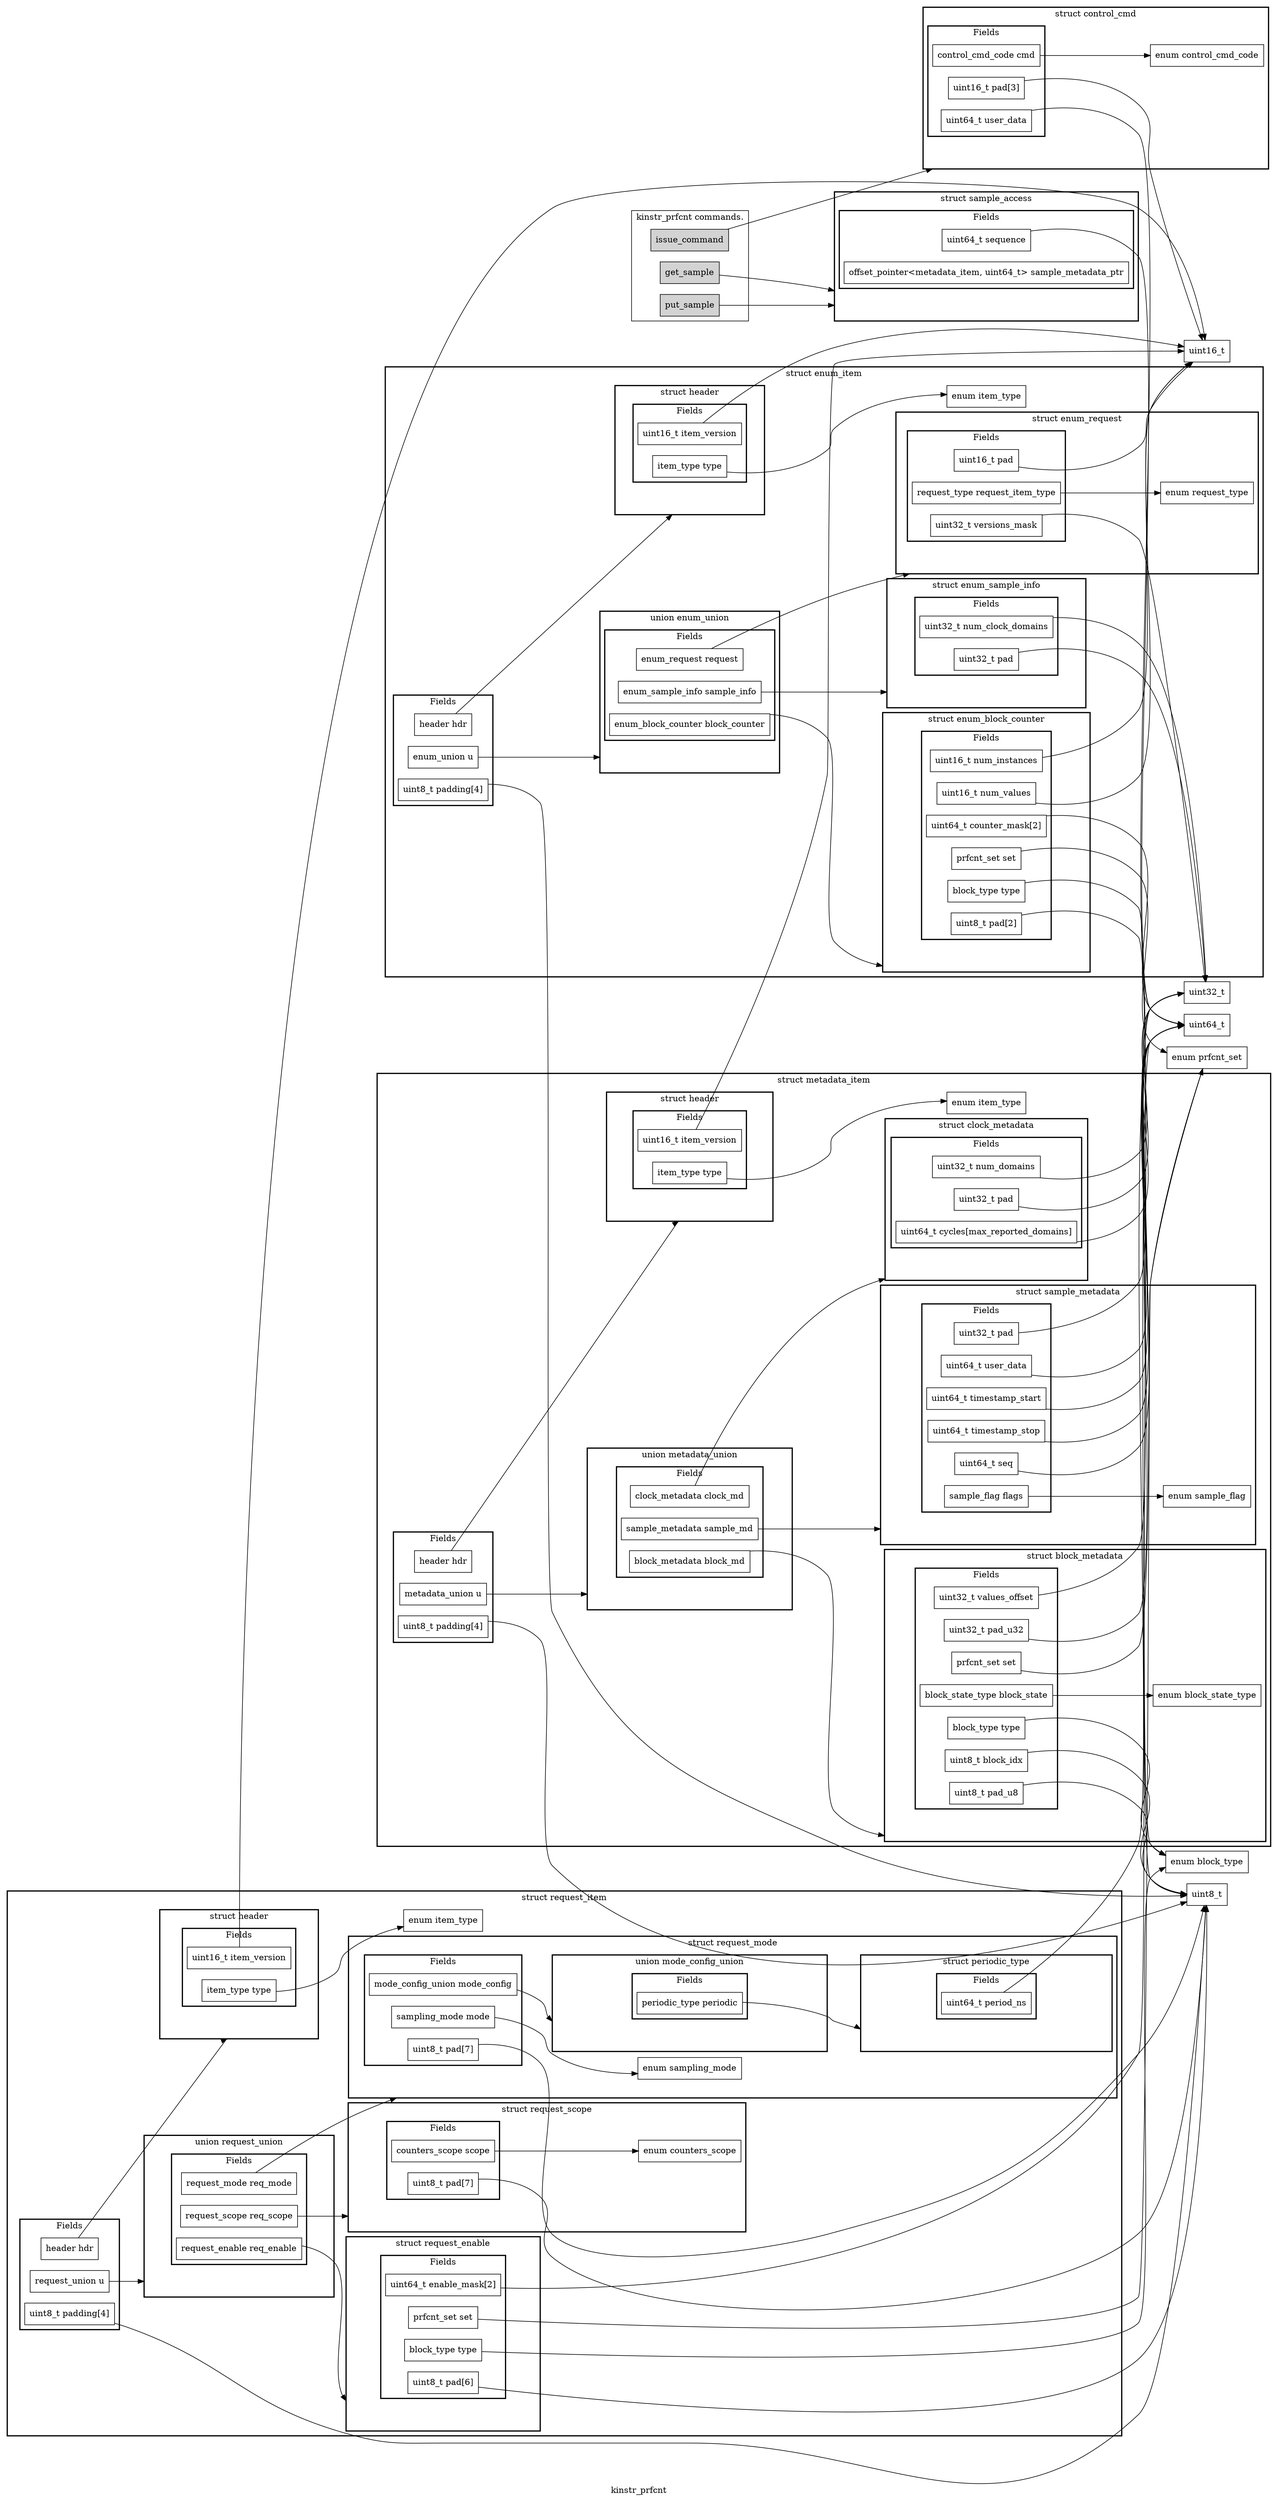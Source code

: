 digraph G {
    compound=true;
    label="kinstr_prfcnt";
    node [shape=box];
    rankdir=LR;

    subgraph cluster_commands {
        node [shape=box, style=filled, fillcolor=lightgrey];

        label="kinstr_prfcnt commands."
        command_issue_command [label=issue_command];
        command_get_sample [label=get_sample];
        command_put_sample [label=put_sample];
    }

    enum_block_type [label="enum block_type"];
    enum_prfcnt_set [label="enum prfcnt_set"];
    subgraph cluster_enum_item {
        label="struct enum_item"
        graph [style=bold]

        // Invisible node to connect other fields with this type.
        compound_enum_item [style=invis];

        // Inner types defined in this struct.
        enum_enum_item_item_type [label="enum item_type"];
        subgraph cluster_enum_item_header {
            label="struct header"
            graph [style=bold]

            // Invisible node to connect other fields with this type.
            compound_enum_item_header [style=invis];

            // Inner types defined in this struct.

            subgraph cluster_fields_enum_item_header
            {
                label="Fields";
                enum_item_header_type [label="item_type type"];
                enum_item_header_item_version [label="uint16_t item_version"];
            }
        }
        subgraph cluster_enum_item_enum_block_counter {
            label="struct enum_block_counter"
            graph [style=bold]

            // Invisible node to connect other fields with this type.
            compound_enum_item_enum_block_counter [style=invis];

            // Inner types defined in this struct.

            subgraph cluster_fields_enum_item_enum_block_counter
            {
                label="Fields";
                enum_item_enum_block_counter_type [label="block_type type"];
                enum_item_enum_block_counter_set [label="prfcnt_set set"];
                enum_item_enum_block_counter_pad [label="uint8_t pad[2]"];
                enum_item_enum_block_counter_num_instances [label="uint16_t num_instances"];
                enum_item_enum_block_counter_num_values [label="uint16_t num_values"];
                enum_item_enum_block_counter_counter_mask [label="uint64_t counter_mask[2]"];
            }
        }
        subgraph cluster_enum_item_enum_request {
            label="struct enum_request"
            graph [style=bold]

            // Invisible node to connect other fields with this type.
            compound_enum_item_enum_request [style=invis];

            // Inner types defined in this struct.
            enum_enum_item_enum_request_request_type [label="enum request_type"];

            subgraph cluster_fields_enum_item_enum_request
            {
                label="Fields";
                enum_item_enum_request_request_item_type [label="request_type request_item_type"];
                enum_item_enum_request_pad [label="uint16_t pad"];
                enum_item_enum_request_versions_mask [label="uint32_t versions_mask"];
            }
        }
        subgraph cluster_enum_item_enum_sample_info {
            label="struct enum_sample_info"
            graph [style=bold]

            // Invisible node to connect other fields with this type.
            compound_enum_item_enum_sample_info [style=invis];

            // Inner types defined in this struct.

            subgraph cluster_fields_enum_item_enum_sample_info
            {
                label="Fields";
                enum_item_enum_sample_info_num_clock_domains [label="uint32_t num_clock_domains"];
                enum_item_enum_sample_info_pad [label="uint32_t pad"];
            }
        }
        subgraph cluster_enum_item_enum_union {
            label="union enum_union"
            graph [style=bold]

            // Invisible node to connect other fields with this type.
            compound_enum_item_enum_union [style=invis];

            // Inner types defined in this union.

            subgraph cluster_fields_enum_item_enum_union
            {
                label="Fields";
                enum_item_enum_union_block_counter [label="enum_block_counter block_counter"];
                enum_item_enum_union_request [label="enum_request request"];
                enum_item_enum_union_sample_info [label="enum_sample_info sample_info"];
            }
        }

        subgraph cluster_fields_enum_item
        {
            label="Fields";
            enum_item_hdr [label="header hdr"];
            enum_item_padding [label="uint8_t padding[4]"];
            enum_item_u [label="enum_union u"];
        }
    }
    subgraph cluster_metadata_item {
        label="struct metadata_item"
        graph [style=bold]

        // Invisible node to connect other fields with this type.
        compound_metadata_item [style=invis];

        // Inner types defined in this struct.
        enum_metadata_item_item_type [label="enum item_type"];
        subgraph cluster_metadata_item_header {
            label="struct header"
            graph [style=bold]

            // Invisible node to connect other fields with this type.
            compound_metadata_item_header [style=invis];

            // Inner types defined in this struct.

            subgraph cluster_fields_metadata_item_header
            {
                label="Fields";
                metadata_item_header_type [label="item_type type"];
                metadata_item_header_item_version [label="uint16_t item_version"];
            }
        }
        subgraph cluster_metadata_item_block_metadata {
            label="struct block_metadata"
            graph [style=bold]

            // Invisible node to connect other fields with this type.
            compound_metadata_item_block_metadata [style=invis];

            // Inner types defined in this struct.
            enum_metadata_item_block_metadata_block_state_type [label="enum block_state_type"];

            subgraph cluster_fields_metadata_item_block_metadata
            {
                label="Fields";
                metadata_item_block_metadata_type [label="block_type type"];
                metadata_item_block_metadata_block_idx [label="uint8_t block_idx"];
                metadata_item_block_metadata_set [label="prfcnt_set set"];
                metadata_item_block_metadata_pad_u8 [label="uint8_t pad_u8"];
                metadata_item_block_metadata_block_state [label="block_state_type block_state"];
                metadata_item_block_metadata_values_offset [label="uint32_t values_offset"];
                metadata_item_block_metadata_pad_u32 [label="uint32_t pad_u32"];
            }
        }
        subgraph cluster_metadata_item_clock_metadata {
            label="struct clock_metadata"
            graph [style=bold]

            // Invisible node to connect other fields with this type.
            compound_metadata_item_clock_metadata [style=invis];

            // Inner types defined in this struct.

            subgraph cluster_fields_metadata_item_clock_metadata
            {
                label="Fields";
                metadata_item_clock_metadata_num_domains [label="uint32_t num_domains"];
                metadata_item_clock_metadata_pad [label="uint32_t pad"];
                metadata_item_clock_metadata_cycles [label="uint64_t cycles[max_reported_domains]"];
            }
        }
        subgraph cluster_metadata_item_sample_metadata {
            label="struct sample_metadata"
            graph [style=bold]

            // Invisible node to connect other fields with this type.
            compound_metadata_item_sample_metadata [style=invis];

            // Inner types defined in this struct.
            enum_metadata_item_sample_metadata_sample_flag [label="enum sample_flag"];

            subgraph cluster_fields_metadata_item_sample_metadata
            {
                label="Fields";
                metadata_item_sample_metadata_timestamp_start [label="uint64_t timestamp_start"];
                metadata_item_sample_metadata_timestamp_stop [label="uint64_t timestamp_stop"];
                metadata_item_sample_metadata_seq [label="uint64_t seq"];
                metadata_item_sample_metadata_user_data [label="uint64_t user_data"];
                metadata_item_sample_metadata_flags [label="sample_flag flags"];
                metadata_item_sample_metadata_pad [label="uint32_t pad"];
            }
        }
        subgraph cluster_metadata_item_metadata_union {
            label="union metadata_union"
            graph [style=bold]

            // Invisible node to connect other fields with this type.
            compound_metadata_item_metadata_union [style=invis];

            // Inner types defined in this union.

            subgraph cluster_fields_metadata_item_metadata_union
            {
                label="Fields";
                metadata_item_metadata_union_sample_md [label="sample_metadata sample_md"];
                metadata_item_metadata_union_clock_md [label="clock_metadata clock_md"];
                metadata_item_metadata_union_block_md [label="block_metadata block_md"];
            }
        }

        subgraph cluster_fields_metadata_item
        {
            label="Fields";
            metadata_item_hdr [label="header hdr"];
            metadata_item_padding [label="uint8_t padding[4]"];
            metadata_item_u [label="metadata_union u"];
        }
    }
    subgraph cluster_control_cmd {
        label="struct control_cmd"
        graph [style=bold]

        // Invisible node to connect other fields with this type.
        compound_control_cmd [style=invis];

        // Inner types defined in this struct.
        enum_control_cmd_control_cmd_code [label="enum control_cmd_code"];

        subgraph cluster_fields_control_cmd
        {
            label="Fields";
            control_cmd_cmd [label="control_cmd_code cmd"];
            control_cmd_pad [label="uint16_t pad[3]"];
            control_cmd_user_data [label="uint64_t user_data"];
        }
    }
    subgraph cluster_request_item {
        label="struct request_item"
        graph [style=bold]

        // Invisible node to connect other fields with this type.
        compound_request_item [style=invis];

        // Inner types defined in this struct.
        enum_request_item_item_type [label="enum item_type"];
        subgraph cluster_request_item_header {
            label="struct header"
            graph [style=bold]

            // Invisible node to connect other fields with this type.
            compound_request_item_header [style=invis];

            // Inner types defined in this struct.

            subgraph cluster_fields_request_item_header
            {
                label="Fields";
                request_item_header_type [label="item_type type"];
                request_item_header_item_version [label="uint16_t item_version"];
            }
        }
        subgraph cluster_request_item_request_mode {
            label="struct request_mode"
            graph [style=bold]

            // Invisible node to connect other fields with this type.
            compound_request_item_request_mode [style=invis];

            // Inner types defined in this struct.
            enum_request_item_request_mode_sampling_mode [label="enum sampling_mode"];
            subgraph cluster_request_item_request_mode_periodic_type {
                label="struct periodic_type"
                graph [style=bold]

                // Invisible node to connect other fields with this type.
                compound_request_item_request_mode_periodic_type [style=invis];

                // Inner types defined in this struct.

                subgraph cluster_fields_request_item_request_mode_periodic_type
                {
                    label="Fields";
                    request_item_request_mode_periodic_type_period_ns [label="uint64_t period_ns"];
                }
            }
            subgraph cluster_request_item_request_mode_mode_config_union {
                label="union mode_config_union"
                graph [style=bold]

                // Invisible node to connect other fields with this type.
                compound_request_item_request_mode_mode_config_union [style=invis];

                // Inner types defined in this union.

                subgraph cluster_fields_request_item_request_mode_mode_config_union
                {
                    label="Fields";
                    request_item_request_mode_mode_config_union_periodic [label="periodic_type periodic"];
                }
            }

            subgraph cluster_fields_request_item_request_mode
            {
                label="Fields";
                request_item_request_mode_mode [label="sampling_mode mode"];
                request_item_request_mode_pad [label="uint8_t pad[7]"];
                request_item_request_mode_mode_config [label="mode_config_union mode_config"];
            }
        }
        subgraph cluster_request_item_request_enable {
            label="struct request_enable"
            graph [style=bold]

            // Invisible node to connect other fields with this type.
            compound_request_item_request_enable [style=invis];

            // Inner types defined in this struct.

            subgraph cluster_fields_request_item_request_enable
            {
                label="Fields";
                request_item_request_enable_type [label="block_type type"];
                request_item_request_enable_set [label="prfcnt_set set"];
                request_item_request_enable_pad [label="uint8_t pad[6]"];
                request_item_request_enable_enable_mask [label="uint64_t enable_mask[2]"];
            }
        }
        subgraph cluster_request_item_request_scope {
            label="struct request_scope"
            graph [style=bold]

            // Invisible node to connect other fields with this type.
            compound_request_item_request_scope [style=invis];

            // Inner types defined in this struct.
            enum_request_item_request_scope_counters_scope [label="enum counters_scope"];

            subgraph cluster_fields_request_item_request_scope
            {
                label="Fields";
                request_item_request_scope_scope [label="counters_scope scope"];
                request_item_request_scope_pad [label="uint8_t pad[7]"];
            }
        }
        subgraph cluster_request_item_request_union {
            label="union request_union"
            graph [style=bold]

            // Invisible node to connect other fields with this type.
            compound_request_item_request_union [style=invis];

            // Inner types defined in this union.

            subgraph cluster_fields_request_item_request_union
            {
                label="Fields";
                request_item_request_union_req_mode [label="request_mode req_mode"];
                request_item_request_union_req_enable [label="request_enable req_enable"];
                request_item_request_union_req_scope [label="request_scope req_scope"];
            }
        }

        subgraph cluster_fields_request_item
        {
            label="Fields";
            request_item_hdr [label="header hdr"];
            request_item_padding [label="uint8_t padding[4]"];
            request_item_u [label="request_union u"];
        }
    }
    subgraph cluster_sample_access {
        label="struct sample_access"
        graph [style=bold]

        // Invisible node to connect other fields with this type.
        compound_sample_access [style=invis];

        // Inner types defined in this struct.

        subgraph cluster_fields_sample_access
        {
            label="Fields";
            sample_access_sequence [label="uint64_t sequence"];
            sample_access_sample_metadata_ptr [label="offset_pointer<metadata_item, uint64_t> sample_metadata_ptr"];
        }
    }

    // Edges for enum_item
    enum_item_hdr -> compound_enum_item_header [lhead=cluster_enum_item_header];
    enum_item_padding -> uint8_t;
    enum_item_u -> compound_enum_item_enum_union [lhead=cluster_enum_item_enum_union];
    // Edges for enum_item_header
    enum_item_header_type -> enum_enum_item_item_type;
    enum_item_header_item_version -> uint16_t;
    // Edges for enum_item_enum_block_counter
    enum_item_enum_block_counter_type -> enum_block_type;
    enum_item_enum_block_counter_set -> enum_prfcnt_set;
    enum_item_enum_block_counter_pad -> uint8_t;
    enum_item_enum_block_counter_num_instances -> uint16_t;
    enum_item_enum_block_counter_num_values -> uint16_t;
    enum_item_enum_block_counter_counter_mask -> uint64_t;
    // Edges for enum_item_enum_request
    enum_item_enum_request_request_item_type -> enum_enum_item_enum_request_request_type;
    enum_item_enum_request_pad -> uint16_t;
    enum_item_enum_request_versions_mask -> uint32_t;
    // Edges for enum_item_enum_sample_info
    enum_item_enum_sample_info_num_clock_domains -> uint32_t;
    enum_item_enum_sample_info_pad -> uint32_t;
    // Edges for enum_item_enum_union
    enum_item_enum_union_block_counter -> compound_enum_item_enum_block_counter [lhead=cluster_enum_item_enum_block_counter];
    enum_item_enum_union_request -> compound_enum_item_enum_request [lhead=cluster_enum_item_enum_request];
    enum_item_enum_union_sample_info -> compound_enum_item_enum_sample_info [lhead=cluster_enum_item_enum_sample_info];
    // Edges for metadata_item
    metadata_item_hdr -> compound_metadata_item_header [lhead=cluster_metadata_item_header];
    metadata_item_padding -> uint8_t;
    metadata_item_u -> compound_metadata_item_metadata_union [lhead=cluster_metadata_item_metadata_union];
    // Edges for metadata_item_header
    metadata_item_header_type -> enum_metadata_item_item_type;
    metadata_item_header_item_version -> uint16_t;
    // Edges for metadata_item_block_metadata
    metadata_item_block_metadata_type -> enum_block_type;
    metadata_item_block_metadata_block_idx -> uint8_t;
    metadata_item_block_metadata_set -> enum_prfcnt_set;
    metadata_item_block_metadata_pad_u8 -> uint8_t;
    metadata_item_block_metadata_block_state -> enum_metadata_item_block_metadata_block_state_type;
    metadata_item_block_metadata_values_offset -> uint32_t;
    metadata_item_block_metadata_pad_u32 -> uint32_t;
    // Edges for metadata_item_clock_metadata
    metadata_item_clock_metadata_num_domains -> uint32_t;
    metadata_item_clock_metadata_pad -> uint32_t;
    metadata_item_clock_metadata_cycles -> uint64_t;
    // Edges for metadata_item_sample_metadata
    metadata_item_sample_metadata_timestamp_start -> uint64_t;
    metadata_item_sample_metadata_timestamp_stop -> uint64_t;
    metadata_item_sample_metadata_seq -> uint64_t;
    metadata_item_sample_metadata_user_data -> uint64_t;
    metadata_item_sample_metadata_flags -> enum_metadata_item_sample_metadata_sample_flag;
    metadata_item_sample_metadata_pad -> uint32_t;
    // Edges for metadata_item_metadata_union
    metadata_item_metadata_union_sample_md -> compound_metadata_item_sample_metadata [lhead=cluster_metadata_item_sample_metadata];
    metadata_item_metadata_union_clock_md -> compound_metadata_item_clock_metadata [lhead=cluster_metadata_item_clock_metadata];
    metadata_item_metadata_union_block_md -> compound_metadata_item_block_metadata [lhead=cluster_metadata_item_block_metadata];
    // Edges for control_cmd
    control_cmd_cmd -> enum_control_cmd_control_cmd_code;
    control_cmd_pad -> uint16_t;
    control_cmd_user_data -> uint64_t;
    // Edges for request_item
    request_item_hdr -> compound_request_item_header [lhead=cluster_request_item_header];
    request_item_padding -> uint8_t;
    request_item_u -> compound_request_item_request_union [lhead=cluster_request_item_request_union];
    // Edges for request_item_header
    request_item_header_type -> enum_request_item_item_type;
    request_item_header_item_version -> uint16_t;
    // Edges for request_item_request_mode
    request_item_request_mode_mode -> enum_request_item_request_mode_sampling_mode;
    request_item_request_mode_pad -> uint8_t;
    request_item_request_mode_mode_config -> compound_request_item_request_mode_mode_config_union [lhead=cluster_request_item_request_mode_mode_config_union];
    // Edges for request_item_request_mode_periodic_type
    request_item_request_mode_periodic_type_period_ns -> uint64_t;
    // Edges for request_item_request_mode_mode_config_union
    request_item_request_mode_mode_config_union_periodic -> compound_request_item_request_mode_periodic_type [lhead=cluster_request_item_request_mode_periodic_type];
    // Edges for request_item_request_enable
    request_item_request_enable_type -> enum_block_type;
    request_item_request_enable_set -> enum_prfcnt_set;
    request_item_request_enable_pad -> uint8_t;
    request_item_request_enable_enable_mask -> uint64_t;
    // Edges for request_item_request_scope
    request_item_request_scope_scope -> enum_request_item_request_scope_counters_scope;
    request_item_request_scope_pad -> uint8_t;
    // Edges for request_item_request_union
    request_item_request_union_req_mode -> compound_request_item_request_mode [lhead=cluster_request_item_request_mode];
    request_item_request_union_req_enable -> compound_request_item_request_enable [lhead=cluster_request_item_request_enable];
    request_item_request_union_req_scope -> compound_request_item_request_scope [lhead=cluster_request_item_request_scope];
    // Edges for sample_access
    sample_access_sequence -> uint64_t;

    command_issue_command -> compound_control_cmd [lhead=cluster_control_cmd];
    command_get_sample -> compound_sample_access [lhead=cluster_sample_access];
    command_put_sample -> compound_sample_access [lhead=cluster_sample_access];
}

